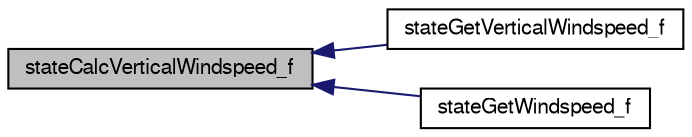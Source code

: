 digraph "stateCalcVerticalWindspeed_f"
{
  edge [fontname="FreeSans",fontsize="10",labelfontname="FreeSans",labelfontsize="10"];
  node [fontname="FreeSans",fontsize="10",shape=record];
  rankdir="LR";
  Node1 [label="stateCalcVerticalWindspeed_f",height=0.2,width=0.4,color="black", fillcolor="grey75", style="filled", fontcolor="black"];
  Node1 -> Node2 [dir="back",color="midnightblue",fontsize="10",style="solid",fontname="FreeSans"];
  Node2 [label="stateGetVerticalWindspeed_f",height=0.2,width=0.4,color="black", fillcolor="white", style="filled",URL="$group__state__wind__airspeed.html#gad430fea6159fef9711364d012d0d6862",tooltip="Get vertical windspeed (float). "];
  Node1 -> Node3 [dir="back",color="midnightblue",fontsize="10",style="solid",fontname="FreeSans"];
  Node3 [label="stateGetWindspeed_f",height=0.2,width=0.4,color="black", fillcolor="white", style="filled",URL="$group__state__wind__airspeed.html#gaf6464a086e5df20e66f79c51966487c9",tooltip="Get windspeed (float). "];
}
